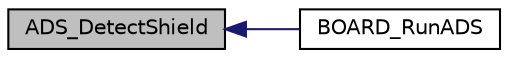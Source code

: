 digraph "ADS_DetectShield"
{
  edge [fontname="Helvetica",fontsize="10",labelfontname="Helvetica",labelfontsize="10"];
  node [fontname="Helvetica",fontsize="10",shape=record];
  rankdir="LR";
  Node41 [label="ADS_DetectShield",height=0.2,width=0.4,color="black", fillcolor="grey75", style="filled", fontcolor="black"];
  Node41 -> Node42 [dir="back",color="midnightblue",fontsize="10",style="solid",fontname="Helvetica"];
  Node42 [label="BOARD_RunADS",height=0.2,width=0.4,color="black", fillcolor="white", style="filled",URL="$auto__detection__service__kl25z_8c.html#a95285f14f6707e326e523c82d926c900",tooltip="The function to register Application Name and initialte ADS. "];
}
